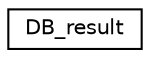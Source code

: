 digraph "Graphical Class Hierarchy"
{
 // LATEX_PDF_SIZE
  edge [fontname="Helvetica",fontsize="10",labelfontname="Helvetica",labelfontsize="10"];
  node [fontname="Helvetica",fontsize="10",shape=record];
  rankdir="LR";
  Node0 [label="DB_result",height=0.2,width=0.4,color="black", fillcolor="white", style="filled",URL="$classDB__result.html",tooltip=" "];
}
